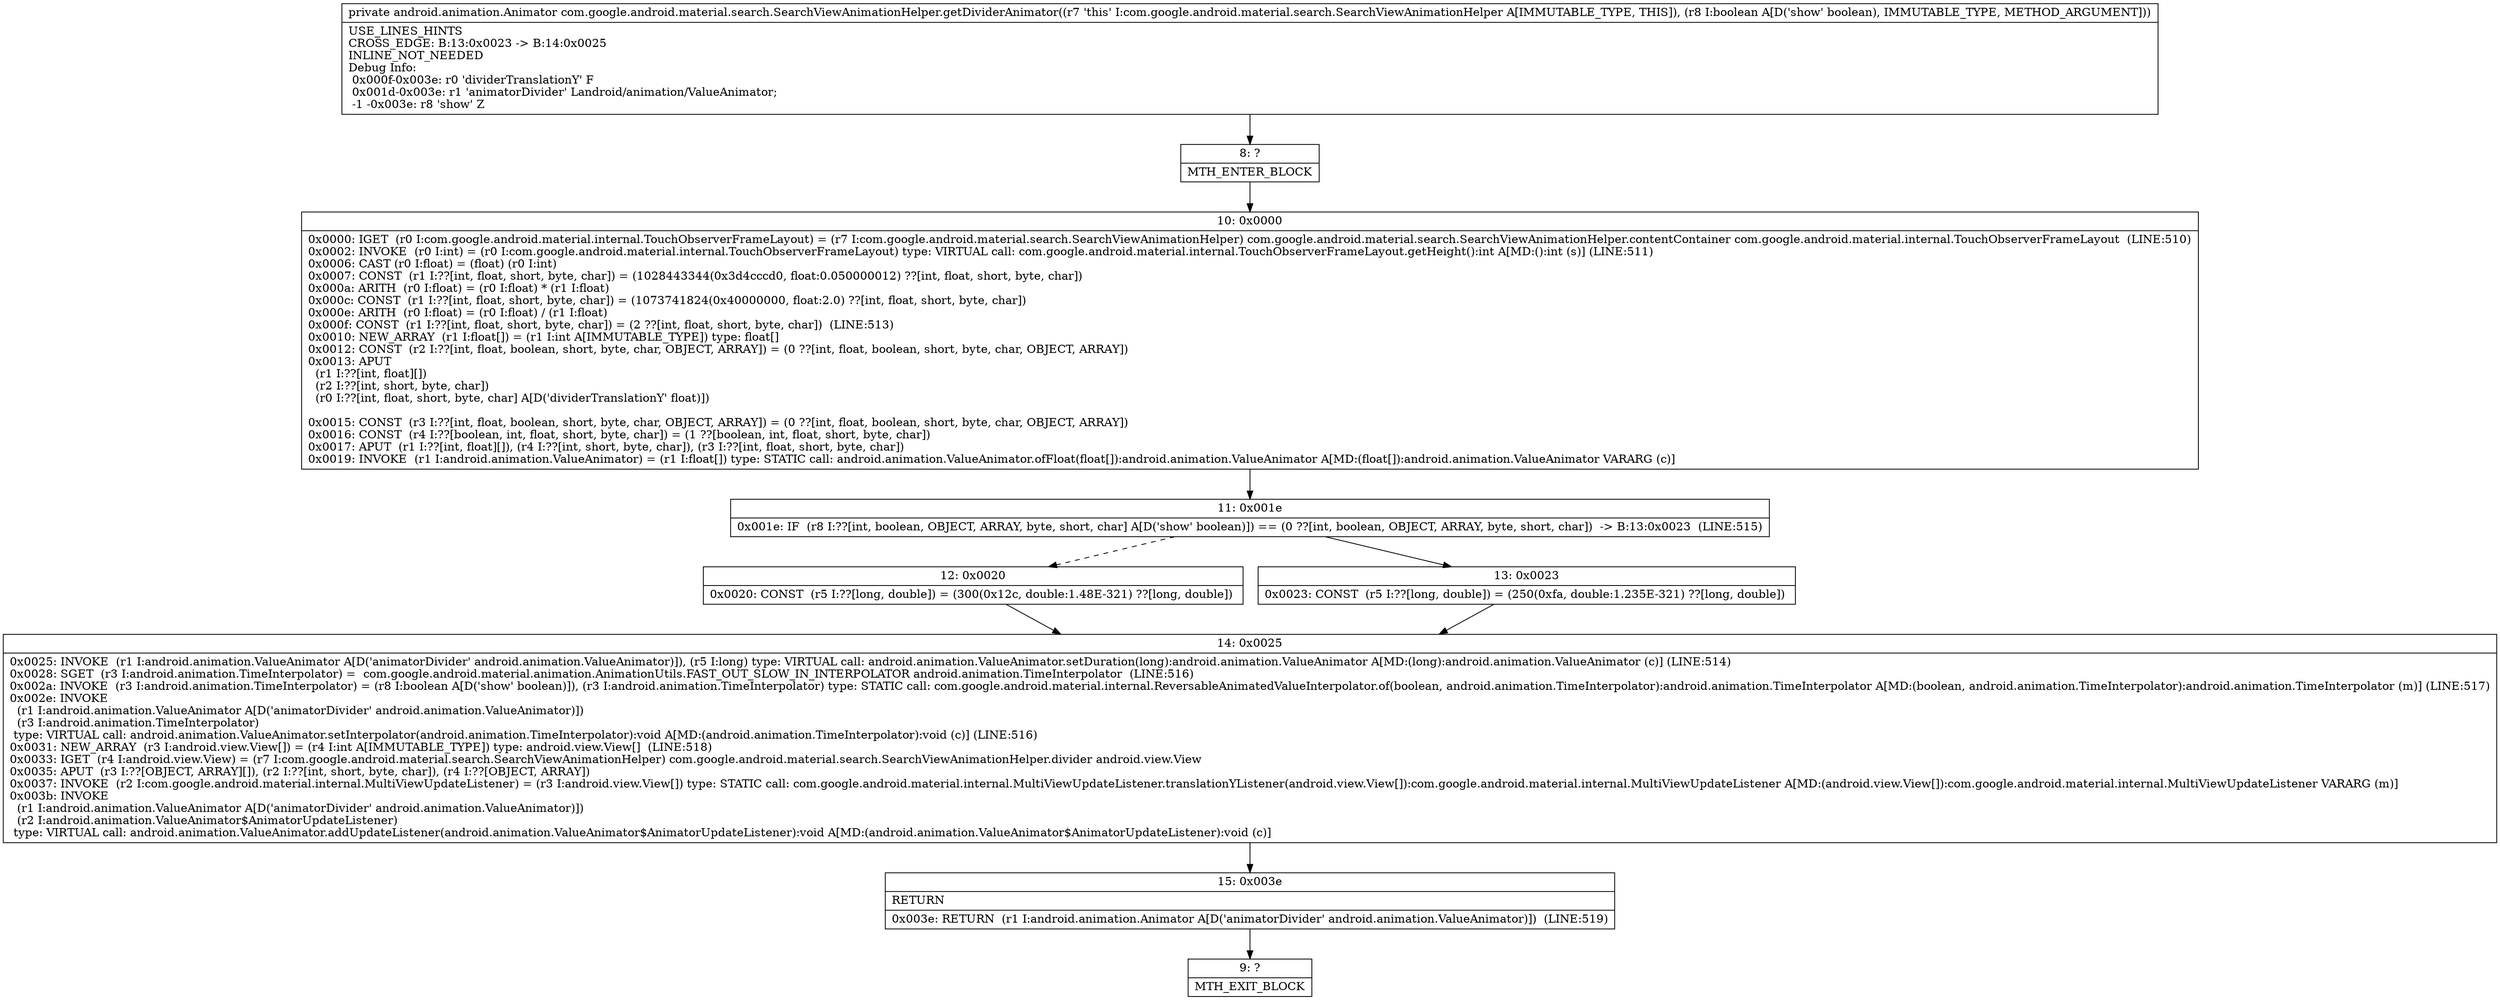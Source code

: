 digraph "CFG forcom.google.android.material.search.SearchViewAnimationHelper.getDividerAnimator(Z)Landroid\/animation\/Animator;" {
Node_8 [shape=record,label="{8\:\ ?|MTH_ENTER_BLOCK\l}"];
Node_10 [shape=record,label="{10\:\ 0x0000|0x0000: IGET  (r0 I:com.google.android.material.internal.TouchObserverFrameLayout) = (r7 I:com.google.android.material.search.SearchViewAnimationHelper) com.google.android.material.search.SearchViewAnimationHelper.contentContainer com.google.android.material.internal.TouchObserverFrameLayout  (LINE:510)\l0x0002: INVOKE  (r0 I:int) = (r0 I:com.google.android.material.internal.TouchObserverFrameLayout) type: VIRTUAL call: com.google.android.material.internal.TouchObserverFrameLayout.getHeight():int A[MD:():int (s)] (LINE:511)\l0x0006: CAST (r0 I:float) = (float) (r0 I:int) \l0x0007: CONST  (r1 I:??[int, float, short, byte, char]) = (1028443344(0x3d4cccd0, float:0.050000012) ??[int, float, short, byte, char]) \l0x000a: ARITH  (r0 I:float) = (r0 I:float) * (r1 I:float) \l0x000c: CONST  (r1 I:??[int, float, short, byte, char]) = (1073741824(0x40000000, float:2.0) ??[int, float, short, byte, char]) \l0x000e: ARITH  (r0 I:float) = (r0 I:float) \/ (r1 I:float) \l0x000f: CONST  (r1 I:??[int, float, short, byte, char]) = (2 ??[int, float, short, byte, char])  (LINE:513)\l0x0010: NEW_ARRAY  (r1 I:float[]) = (r1 I:int A[IMMUTABLE_TYPE]) type: float[] \l0x0012: CONST  (r2 I:??[int, float, boolean, short, byte, char, OBJECT, ARRAY]) = (0 ??[int, float, boolean, short, byte, char, OBJECT, ARRAY]) \l0x0013: APUT  \l  (r1 I:??[int, float][])\l  (r2 I:??[int, short, byte, char])\l  (r0 I:??[int, float, short, byte, char] A[D('dividerTranslationY' float)])\l \l0x0015: CONST  (r3 I:??[int, float, boolean, short, byte, char, OBJECT, ARRAY]) = (0 ??[int, float, boolean, short, byte, char, OBJECT, ARRAY]) \l0x0016: CONST  (r4 I:??[boolean, int, float, short, byte, char]) = (1 ??[boolean, int, float, short, byte, char]) \l0x0017: APUT  (r1 I:??[int, float][]), (r4 I:??[int, short, byte, char]), (r3 I:??[int, float, short, byte, char]) \l0x0019: INVOKE  (r1 I:android.animation.ValueAnimator) = (r1 I:float[]) type: STATIC call: android.animation.ValueAnimator.ofFloat(float[]):android.animation.ValueAnimator A[MD:(float[]):android.animation.ValueAnimator VARARG (c)]\l}"];
Node_11 [shape=record,label="{11\:\ 0x001e|0x001e: IF  (r8 I:??[int, boolean, OBJECT, ARRAY, byte, short, char] A[D('show' boolean)]) == (0 ??[int, boolean, OBJECT, ARRAY, byte, short, char])  \-\> B:13:0x0023  (LINE:515)\l}"];
Node_12 [shape=record,label="{12\:\ 0x0020|0x0020: CONST  (r5 I:??[long, double]) = (300(0x12c, double:1.48E\-321) ??[long, double]) \l}"];
Node_14 [shape=record,label="{14\:\ 0x0025|0x0025: INVOKE  (r1 I:android.animation.ValueAnimator A[D('animatorDivider' android.animation.ValueAnimator)]), (r5 I:long) type: VIRTUAL call: android.animation.ValueAnimator.setDuration(long):android.animation.ValueAnimator A[MD:(long):android.animation.ValueAnimator (c)] (LINE:514)\l0x0028: SGET  (r3 I:android.animation.TimeInterpolator) =  com.google.android.material.animation.AnimationUtils.FAST_OUT_SLOW_IN_INTERPOLATOR android.animation.TimeInterpolator  (LINE:516)\l0x002a: INVOKE  (r3 I:android.animation.TimeInterpolator) = (r8 I:boolean A[D('show' boolean)]), (r3 I:android.animation.TimeInterpolator) type: STATIC call: com.google.android.material.internal.ReversableAnimatedValueInterpolator.of(boolean, android.animation.TimeInterpolator):android.animation.TimeInterpolator A[MD:(boolean, android.animation.TimeInterpolator):android.animation.TimeInterpolator (m)] (LINE:517)\l0x002e: INVOKE  \l  (r1 I:android.animation.ValueAnimator A[D('animatorDivider' android.animation.ValueAnimator)])\l  (r3 I:android.animation.TimeInterpolator)\l type: VIRTUAL call: android.animation.ValueAnimator.setInterpolator(android.animation.TimeInterpolator):void A[MD:(android.animation.TimeInterpolator):void (c)] (LINE:516)\l0x0031: NEW_ARRAY  (r3 I:android.view.View[]) = (r4 I:int A[IMMUTABLE_TYPE]) type: android.view.View[]  (LINE:518)\l0x0033: IGET  (r4 I:android.view.View) = (r7 I:com.google.android.material.search.SearchViewAnimationHelper) com.google.android.material.search.SearchViewAnimationHelper.divider android.view.View \l0x0035: APUT  (r3 I:??[OBJECT, ARRAY][]), (r2 I:??[int, short, byte, char]), (r4 I:??[OBJECT, ARRAY]) \l0x0037: INVOKE  (r2 I:com.google.android.material.internal.MultiViewUpdateListener) = (r3 I:android.view.View[]) type: STATIC call: com.google.android.material.internal.MultiViewUpdateListener.translationYListener(android.view.View[]):com.google.android.material.internal.MultiViewUpdateListener A[MD:(android.view.View[]):com.google.android.material.internal.MultiViewUpdateListener VARARG (m)]\l0x003b: INVOKE  \l  (r1 I:android.animation.ValueAnimator A[D('animatorDivider' android.animation.ValueAnimator)])\l  (r2 I:android.animation.ValueAnimator$AnimatorUpdateListener)\l type: VIRTUAL call: android.animation.ValueAnimator.addUpdateListener(android.animation.ValueAnimator$AnimatorUpdateListener):void A[MD:(android.animation.ValueAnimator$AnimatorUpdateListener):void (c)]\l}"];
Node_15 [shape=record,label="{15\:\ 0x003e|RETURN\l|0x003e: RETURN  (r1 I:android.animation.Animator A[D('animatorDivider' android.animation.ValueAnimator)])  (LINE:519)\l}"];
Node_9 [shape=record,label="{9\:\ ?|MTH_EXIT_BLOCK\l}"];
Node_13 [shape=record,label="{13\:\ 0x0023|0x0023: CONST  (r5 I:??[long, double]) = (250(0xfa, double:1.235E\-321) ??[long, double]) \l}"];
MethodNode[shape=record,label="{private android.animation.Animator com.google.android.material.search.SearchViewAnimationHelper.getDividerAnimator((r7 'this' I:com.google.android.material.search.SearchViewAnimationHelper A[IMMUTABLE_TYPE, THIS]), (r8 I:boolean A[D('show' boolean), IMMUTABLE_TYPE, METHOD_ARGUMENT]))  | USE_LINES_HINTS\lCROSS_EDGE: B:13:0x0023 \-\> B:14:0x0025\lINLINE_NOT_NEEDED\lDebug Info:\l  0x000f\-0x003e: r0 'dividerTranslationY' F\l  0x001d\-0x003e: r1 'animatorDivider' Landroid\/animation\/ValueAnimator;\l  \-1 \-0x003e: r8 'show' Z\l}"];
MethodNode -> Node_8;Node_8 -> Node_10;
Node_10 -> Node_11;
Node_11 -> Node_12[style=dashed];
Node_11 -> Node_13;
Node_12 -> Node_14;
Node_14 -> Node_15;
Node_15 -> Node_9;
Node_13 -> Node_14;
}

